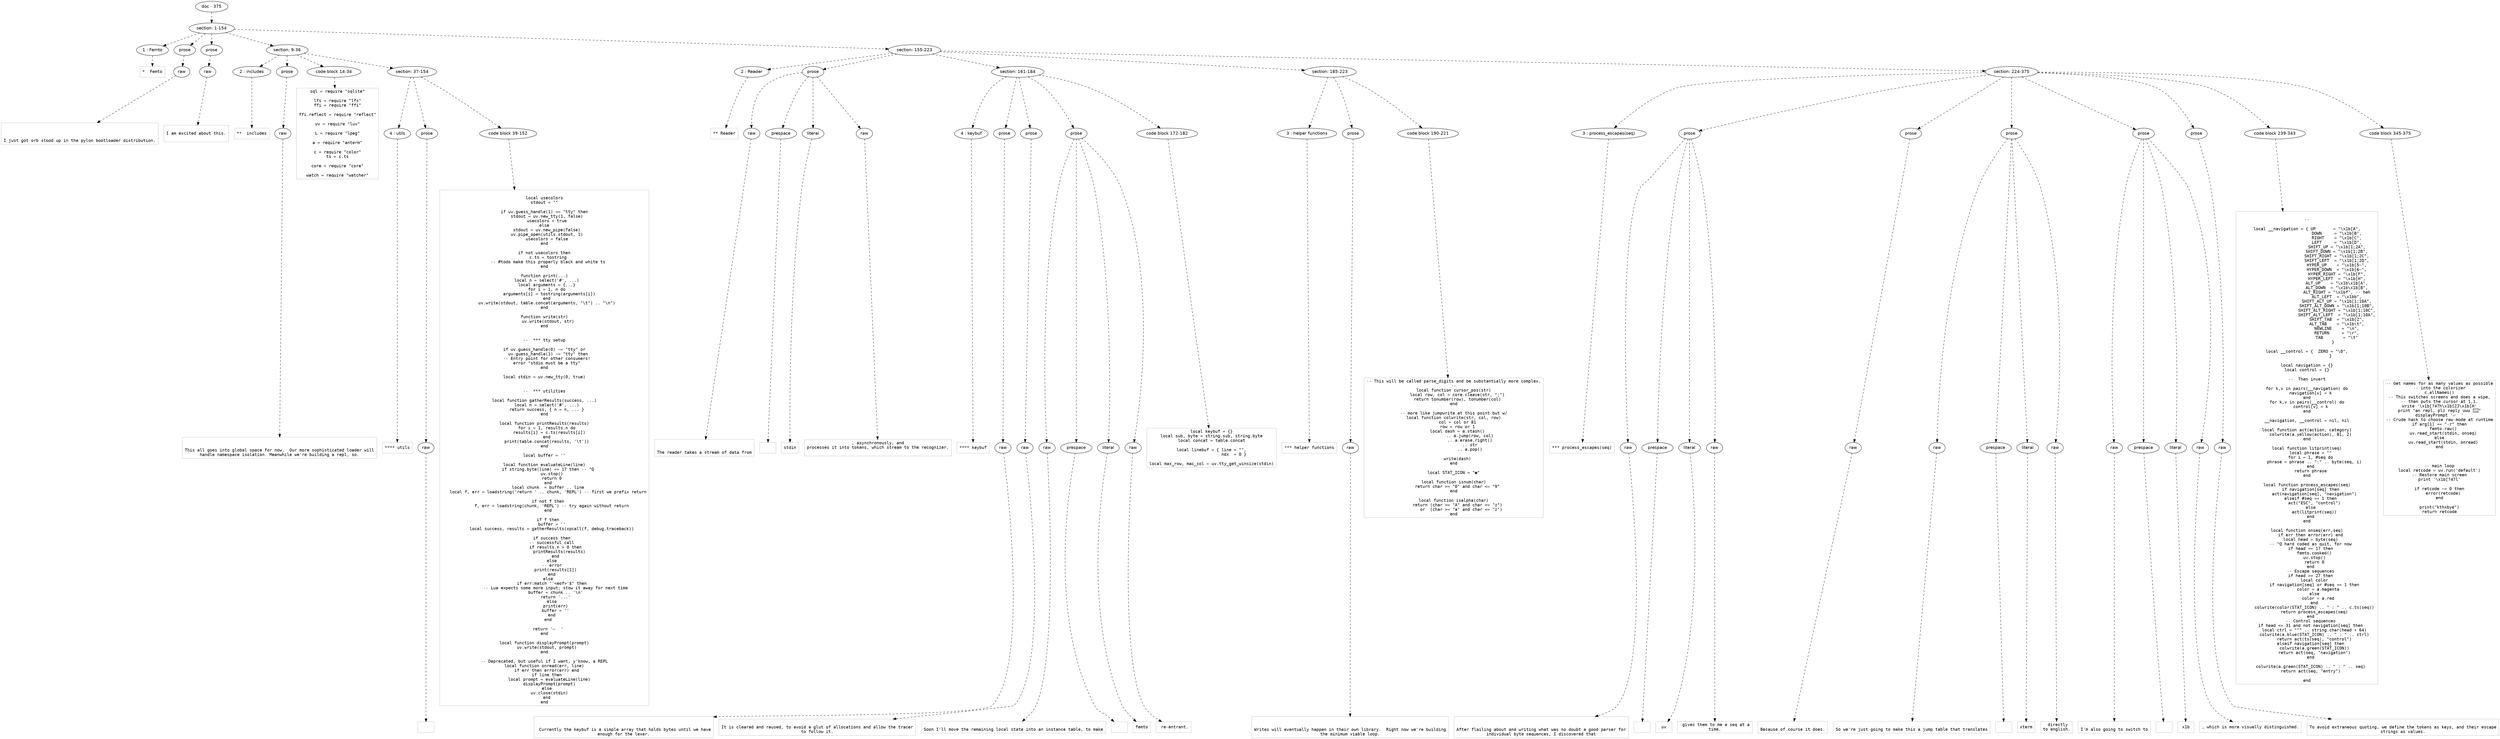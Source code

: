 digraph lpegNode {

node [fontname=Helvetica]
edge [style=dashed]

doc_0 [label="doc - 375"]


doc_0 -> { section_1}
{rank=same; section_1}

section_1 [label="section: 1-154"]


// END RANK doc_0

section_1 -> { header_2 prose_3 prose_4 section_5 section_6}
{rank=same; header_2 prose_3 prose_4 section_5 section_6}

header_2 [label="1 : Femto"]

prose_3 [label="prose"]

prose_4 [label="prose"]

section_5 [label="section: 9-36"]

section_6 [label="section: 155-223"]


// END RANK section_1

header_2 -> leaf_7
leaf_7  [color=Gray,shape=rectangle,fontname=Inconsolata,label="*  Femto"]
// END RANK header_2

prose_3 -> { raw_8}
{rank=same; raw_8}

raw_8 [label="raw"]


// END RANK prose_3

raw_8 -> leaf_9
leaf_9  [color=Gray,shape=rectangle,fontname=Inconsolata,label="


I just got orb stood up in the pylon bootloader distribution.
"]
// END RANK raw_8

prose_4 -> { raw_10}
{rank=same; raw_10}

raw_10 [label="raw"]


// END RANK prose_4

raw_10 -> leaf_11
leaf_11  [color=Gray,shape=rectangle,fontname=Inconsolata,label="
I am excited about this.

"]
// END RANK raw_10

section_5 -> { header_12 prose_13 codeblock_14 section_15}
{rank=same; header_12 prose_13 codeblock_14 section_15}

header_12 [label="2 : includes"]

prose_13 [label="prose"]

codeblock_14 [label="code block 14-34"]

section_15 [label="section: 37-154"]


// END RANK section_5

header_12 -> leaf_16
leaf_16  [color=Gray,shape=rectangle,fontname=Inconsolata,label="**  includes"]
// END RANK header_12

prose_13 -> { raw_17}
{rank=same; raw_17}

raw_17 [label="raw"]


// END RANK prose_13

raw_17 -> leaf_18
leaf_18  [color=Gray,shape=rectangle,fontname=Inconsolata,label="

This all goes into global space for now.  Our more sophisticated loader will
handle namespace isolation. Meanwhile we're building a repl, so.
"]
// END RANK raw_17

codeblock_14 -> leaf_19
leaf_19  [color=Gray,shape=rectangle,fontname=Inconsolata,label="sql = require \"sqlite\"

lfs = require \"lfs\"
ffi = require \"ffi\"

ffi.reflect = require \"reflect\"

uv = require \"luv\"

L = require \"lpeg\"

a = require \"anterm\"

c = require \"color\"
ts = c.ts

core = require \"core\"

watch = require \"watcher\""]
// END RANK codeblock_14

section_15 -> { header_20 prose_21 codeblock_22}
{rank=same; header_20 prose_21 codeblock_22}

header_20 [label="4 : utils"]

prose_21 [label="prose"]

codeblock_22 [label="code block 39-152"]


// END RANK section_15

header_20 -> leaf_23
leaf_23  [color=Gray,shape=rectangle,fontname=Inconsolata,label="**** utils"]
// END RANK header_20

prose_21 -> { raw_24}
{rank=same; raw_24}

raw_24 [label="raw"]


// END RANK prose_21

raw_24 -> leaf_25
leaf_25  [color=Gray,shape=rectangle,fontname=Inconsolata,label="
"]
// END RANK raw_24

codeblock_22 -> leaf_26
leaf_26  [color=Gray,shape=rectangle,fontname=Inconsolata,label="
local usecolors
stdout = \"\"

if uv.guess_handle(1) == \"tty\" then
  stdout = uv.new_tty(1, false)
  usecolors = true
else
  stdout = uv.new_pipe(false)
  uv.pipe_open(utils.stdout, 1)
  usecolors = false
end

if not usecolors then
   c.ts = tostring
   -- #todo make this properly black and white ts
end

function print(...)
  local n = select('#', ...)
  local arguments = {...}
  for i = 1, n do
    arguments[i] = tostring(arguments[i])
  end
  uv.write(stdout, table.concat(arguments, \"\\t\") .. \"\\n\")
end

function write(str)
   uv.write(stdout, str)
end


--  *** tty setup

if uv.guess_handle(0) ~= \"tty\" or
   uv.guess_handle(1) ~= \"tty\" then
  -- Entry point for other consumers!
  error \"stdio must be a tty\"
end

local stdin = uv.new_tty(0, true)


--  *** utilities

local function gatherResults(success, ...)
  local n = select('#', ...)
  return success, { n = n, ... }
end

local function printResults(results)
  for i = 1, results.n do
    results[i] = c.ts(results[i])
  end
  print(table.concat(results, '\\t'))
end

local buffer = ''

local function evaluateLine(line)
   if string.byte(line) == 17 then -- ^Q
      uv.stop()
      return 0
   end
   local chunk  = buffer .. line
   local f, err = loadstring('return ' .. chunk, 'REPL') -- first we prefix return

   if not f then
      f, err = loadstring(chunk, 'REPL') -- try again without return
   end

   if f then
      buffer = ''
      local success, results = gatherResults(xpcall(f, debug.traceback))

      if success then
      -- successful call
         if results.n > 0 then
            printResults(results)
         end
      else
      -- error
         print(results[1])
      end
   else
      if err:match \"'<eof>'$\" then
         -- Lua expects some more input; stow it away for next time
         buffer = chunk .. '\\n'
         return '...'
      else
         print(err)
         buffer = ''
      end
   end

   return '👉  '
end

local function displayPrompt(prompt)
  uv.write(stdout, prompt)
end

-- Deprecated, but useful if I want, y'know, a REPL
local function onread(err, line)
  if err then error(err) end
  if line then
    local prompt = evaluateLine(line)
    displayPrompt(prompt)
  else
    uv.close(stdin)
  end
end"]
// END RANK codeblock_22

section_6 -> { header_27 prose_28 section_29 section_30 section_31}
{rank=same; header_27 prose_28 section_29 section_30 section_31}

header_27 [label="2 : Reader"]

prose_28 [label="prose"]

section_29 [label="section: 161-184"]

section_30 [label="section: 185-223"]

section_31 [label="section: 224-375"]


// END RANK section_6

header_27 -> leaf_32
leaf_32  [color=Gray,shape=rectangle,fontname=Inconsolata,label="** Reader"]
// END RANK header_27

prose_28 -> { raw_33 prespace_34 literal_35 raw_36}
{rank=same; raw_33 prespace_34 literal_35 raw_36}

raw_33 [label="raw"]

prespace_34 [label="prespace"]

literal_35 [label="literal"]

raw_36 [label="raw"]


// END RANK prose_28

raw_33 -> leaf_37
leaf_37  [color=Gray,shape=rectangle,fontname=Inconsolata,label="

The reader takes a stream of data from"]
// END RANK raw_33

prespace_34 -> leaf_38
leaf_38  [color=Gray,shape=rectangle,fontname=Inconsolata,label=" "]
// END RANK prespace_34

literal_35 -> leaf_39
leaf_39  [color=Gray,shape=rectangle,fontname=Inconsolata,label="stdin"]
// END RANK literal_35

raw_36 -> leaf_40
leaf_40  [color=Gray,shape=rectangle,fontname=Inconsolata,label=", asynchronously, and
processes it into tokens, which stream to the recognizer.

"]
// END RANK raw_36

section_29 -> { header_41 prose_42 prose_43 prose_44 codeblock_45}
{rank=same; header_41 prose_42 prose_43 prose_44 codeblock_45}

header_41 [label="4 : keybuf"]

prose_42 [label="prose"]

prose_43 [label="prose"]

prose_44 [label="prose"]

codeblock_45 [label="code block 172-182"]


// END RANK section_29

header_41 -> leaf_46
leaf_46  [color=Gray,shape=rectangle,fontname=Inconsolata,label="**** keybuf"]
// END RANK header_41

prose_42 -> { raw_47}
{rank=same; raw_47}

raw_47 [label="raw"]


// END RANK prose_42

raw_47 -> leaf_48
leaf_48  [color=Gray,shape=rectangle,fontname=Inconsolata,label="

 Currently the keybuf is a simple array that holds bytes until we have
enough for the lexer.
"]
// END RANK raw_47

prose_43 -> { raw_49}
{rank=same; raw_49}

raw_49 [label="raw"]


// END RANK prose_43

raw_49 -> leaf_50
leaf_50  [color=Gray,shape=rectangle,fontname=Inconsolata,label="
It is cleared and reused, to avoid a glut of allocations and allow the tracer
to follow it.
"]
// END RANK raw_49

prose_44 -> { raw_51 prespace_52 literal_53 raw_54}
{rank=same; raw_51 prespace_52 literal_53 raw_54}

raw_51 [label="raw"]

prespace_52 [label="prespace"]

literal_53 [label="literal"]

raw_54 [label="raw"]


// END RANK prose_44

raw_51 -> leaf_55
leaf_55  [color=Gray,shape=rectangle,fontname=Inconsolata,label="
Soon I'll move the remaining local state into an instance table, to make"]
// END RANK raw_51

prespace_52 -> leaf_56
leaf_56  [color=Gray,shape=rectangle,fontname=Inconsolata,label=""]
// END RANK prespace_52

literal_53 -> leaf_57
leaf_57  [color=Gray,shape=rectangle,fontname=Inconsolata,label="femto"]
// END RANK literal_53

raw_54 -> leaf_58
leaf_58  [color=Gray,shape=rectangle,fontname=Inconsolata,label=" re-entrant.
"]
// END RANK raw_54

codeblock_45 -> leaf_59
leaf_59  [color=Gray,shape=rectangle,fontname=Inconsolata,label="local keybuf = {}
local sub, byte = string.sub, string.byte
local concat = table.concat

local linebuf = { line = \"\",
                  ndx  = 0 }

local max_row, mac_col = uv.tty_get_winsize(stdin)
"]
// END RANK codeblock_45

section_30 -> { header_60 prose_61 codeblock_62}
{rank=same; header_60 prose_61 codeblock_62}

header_60 [label="3 : helper functions"]

prose_61 [label="prose"]

codeblock_62 [label="code block 190-221"]


// END RANK section_30

header_60 -> leaf_63
leaf_63  [color=Gray,shape=rectangle,fontname=Inconsolata,label="*** helper functions"]
// END RANK header_60

prose_61 -> { raw_64}
{rank=same; raw_64}

raw_64 [label="raw"]


// END RANK prose_61

raw_64 -> leaf_65
leaf_65  [color=Gray,shape=rectangle,fontname=Inconsolata,label="

Writes will eventually happen in their own library.  Right now we're building
the minimum viable loop.
"]
// END RANK raw_64

codeblock_62 -> leaf_66
leaf_66  [color=Gray,shape=rectangle,fontname=Inconsolata,label="-- This will be called parse_digits and be substantially more complex.
--
local function cursor_pos(str)
   local row, col = core.cleave(str, \";\")
   return tonumber(row), tonumber(col)
end

-- more like jumpwrite at this point but w/
local function colwrite(str, col, row)
   col = col or 81
   row = row or 1
   local dash = a.stash()
             .. a.jump(row, col)
             .. a.erase.right()
             .. str
             .. a.pop()

   write(dash)
end

local STAT_ICON = \"◉\"

local function isnum(char)
   return char >= \"0\" and char <= \"9\"
end

local function isalpha(char)
   return (char >= \"A\" and char <= \"z\")
      or  (char >= \"a\" and char <= \"z\")
end"]
// END RANK codeblock_62

section_31 -> { header_67 prose_68 prose_69 prose_70 prose_71 prose_72 codeblock_73 codeblock_74}
{rank=same; header_67 prose_68 prose_69 prose_70 prose_71 prose_72 codeblock_73 codeblock_74}

header_67 [label="3 : process_escapes(seq)"]

prose_68 [label="prose"]

prose_69 [label="prose"]

prose_70 [label="prose"]

prose_71 [label="prose"]

prose_72 [label="prose"]

codeblock_73 [label="code block 239-343"]

codeblock_74 [label="code block 345-375"]


// END RANK section_31

header_67 -> leaf_75
leaf_75  [color=Gray,shape=rectangle,fontname=Inconsolata,label="*** process_escapes(seq)"]
// END RANK header_67

prose_68 -> { raw_76 prespace_77 literal_78 raw_79}
{rank=same; raw_76 prespace_77 literal_78 raw_79}

raw_76 [label="raw"]

prespace_77 [label="prespace"]

literal_78 [label="literal"]

raw_79 [label="raw"]


// END RANK prose_68

raw_76 -> leaf_80
leaf_80  [color=Gray,shape=rectangle,fontname=Inconsolata,label="

After flailing about and writing what was no doubt a good parser for
individual byte sequences, I discovered that"]
// END RANK raw_76

prespace_77 -> leaf_81
leaf_81  [color=Gray,shape=rectangle,fontname=Inconsolata,label=" "]
// END RANK prespace_77

literal_78 -> leaf_82
leaf_82  [color=Gray,shape=rectangle,fontname=Inconsolata,label="uv"]
// END RANK literal_78

raw_79 -> leaf_83
leaf_83  [color=Gray,shape=rectangle,fontname=Inconsolata,label=" gives them to me a seq at a
time.
"]
// END RANK raw_79

prose_69 -> { raw_84}
{rank=same; raw_84}

raw_84 [label="raw"]


// END RANK prose_69

raw_84 -> leaf_85
leaf_85  [color=Gray,shape=rectangle,fontname=Inconsolata,label="
Because of course it does.
"]
// END RANK raw_84

prose_70 -> { raw_86 prespace_87 literal_88 raw_89}
{rank=same; raw_86 prespace_87 literal_88 raw_89}

raw_86 [label="raw"]

prespace_87 [label="prespace"]

literal_88 [label="literal"]

raw_89 [label="raw"]


// END RANK prose_70

raw_86 -> leaf_90
leaf_90  [color=Gray,shape=rectangle,fontname=Inconsolata,label="
So we're just going to make this a jump table that translates"]
// END RANK raw_86

prespace_87 -> leaf_91
leaf_91  [color=Gray,shape=rectangle,fontname=Inconsolata,label=" "]
// END RANK prespace_87

literal_88 -> leaf_92
leaf_92  [color=Gray,shape=rectangle,fontname=Inconsolata,label="xterm"]
// END RANK literal_88

raw_89 -> leaf_93
leaf_93  [color=Gray,shape=rectangle,fontname=Inconsolata,label=" directly
to english.
"]
// END RANK raw_89

prose_71 -> { raw_94 prespace_95 literal_96 raw_97}
{rank=same; raw_94 prespace_95 literal_96 raw_97}

raw_94 [label="raw"]

prespace_95 [label="prespace"]

literal_96 [label="literal"]

raw_97 [label="raw"]


// END RANK prose_71

raw_94 -> leaf_98
leaf_98  [color=Gray,shape=rectangle,fontname=Inconsolata,label="
I'm also going to switch to"]
// END RANK raw_94

prespace_95 -> leaf_99
leaf_99  [color=Gray,shape=rectangle,fontname=Inconsolata,label=" "]
// END RANK prespace_95

literal_96 -> leaf_100
leaf_100  [color=Gray,shape=rectangle,fontname=Inconsolata,label="x1b"]
// END RANK literal_96

raw_97 -> leaf_101
leaf_101  [color=Gray,shape=rectangle,fontname=Inconsolata,label=", which is more visually distinguished.
"]
// END RANK raw_97

prose_72 -> { raw_102}
{rank=same; raw_102}

raw_102 [label="raw"]


// END RANK prose_72

raw_102 -> leaf_103
leaf_103  [color=Gray,shape=rectangle,fontname=Inconsolata,label="
To avoid extraneous quoting, we define the tokens as keys, and their escape
strings as values."]
// END RANK raw_102

codeblock_73 -> leaf_104
leaf_104  [color=Gray,shape=rectangle,fontname=Inconsolata,label="
--

local __navigation = { UP       = \"\\x1b[A\",
                        DOWN     = \"\\x1b[B\",
                        RIGHT    = \"\\x1b[C\",
                        LEFT     = \"\\x1b[D\",
                        SHIFT_UP = \"\\x1b[1;2A\",
                        SHIFT_DOWN = \"\\x1b[1;2B\",
                        SHIFT_RIGHT = \"\\x1b[1;2C\",
                        SHIFT_LEFT  = \"\\x1b[1;2D\",
                        HYPER_UP    = \"\\x1b[5~\",
                        HYPER_DOWN  = \"\\x1b[6~\",
                        HYPER_RIGHT = \"\\x1b[F\",
                        HYPER_LEFT  = \"\\x1b[H\",
                        ALT_UP    = \"\\x1b\\x1b[A\",
                        ALT_DOWN  = \"\\x1b\\x1b[B\",
                        ALT_RIGHT = \"\\x1bf\", -- heh
                        ALT_LEFT  = \"\\x1bb\",
                        SHIFT_ALT_UP = \"\\x1b[1;10A\",
                        SHIFT_ALT_DOWN = \"\\x1b[1;10B\",
                        SHIFT_ALT_RIGHT = \"\\x1b[1;10C\",
                        SHIFT_ALT_LEFT  = \"\\x1b[1;10A\",
                        SHIFT_TAB  = \"\\x1b[Z\",
                        ALT_TAB    = \"\\x1b\\t\",
                        NEWLINE    = \"\\n\",
                        RETURN     = \"\\r\",
                        TAB        = \"\\t\"
                     }

local __control = {  ZERO = \"\\0\",
                   }

local navigation = {}
local control = {}

--  Then invert

for k,v in pairs(__navigation) do
   navigation[v] = k
end
for k,v in pairs(__control) do
   control[v] = k
end

__navigation, __control = nil, nil

local function act(action, category)
   colwrite(a.yellow(action), 81, 2)
end

local function litprint(seq)
   local phrase = \"\"
   for i = 1, #seq do
      phrase = phrase .. \":\" .. byte(seq, i)
   end
   return phrase
end

local function process_escapes(seq)
   if navigation[seq] then
      act(navigation[seq], \"navigation\")
   elseif #seq == 1 then
      act(\"ESC\", \"control\")
   else
      act(litprint(seq))
   end
end

local function onseq(err,seq)
   if err then error(err) end
   local head = byte(seq)
   -- ^Q hard coded as quit, for now
   if head == 17 then
      femto.cooked()
      uv.stop()
      return 0
   end
   -- Escape sequences
   if head == 27 then
      local color
      if navigation[seq] or #seq == 1 then
         color = a.magenta
      else
         color = a.red
      end
      colwrite(color(STAT_ICON) .. \" : \" .. c.ts(seq))
      return process_escapes(seq)
   end
   -- Control sequences
   if head <= 31 and not navigation[seq] then
      local ctrl = \"^\" .. string.char(head + 64)
      colwrite(a.blue(STAT_ICON) .. \" : \" .. ctrl)
      return act(ts(seq), \"control\")
   elseif navigation[seq] then
      colwrite(a.green(STAT_ICON))
      return act(seq, \"navigation\")
   end

   colwrite(a.green(STAT_ICON) .. \" : \" .. seq)
   return act(seq, \"entry\")

end"]
// END RANK codeblock_73

codeblock_74 -> leaf_105
leaf_105  [color=Gray,shape=rectangle,fontname=Inconsolata,label="-- Get names for as many values as possible
-- into the colorizer
c.allNames()
-- This switches screens and does a wipe,
-- then puts the cursor at 1,1.
write '\\x1b[?47h\\x1b[2J\\x1b[H'
print \"an repl, plz reply uwu 👀\"
displayPrompt '👉  '
-- Crude hack to choose raw mode at runtime
if arg[1] == \"-r\" then
   femto.raw()
   uv.read_start(stdin, onseq)
else
   uv.read_start(stdin, onread)
end



-- main loop
local retcode = uv.run('default')
-- Restore main screen
print '\\x1b[?47l'

if retcode ~= 0 then
   error(retcode)
end

print(\"kthxbye\")
return retcode"]
// END RANK codeblock_74


}
